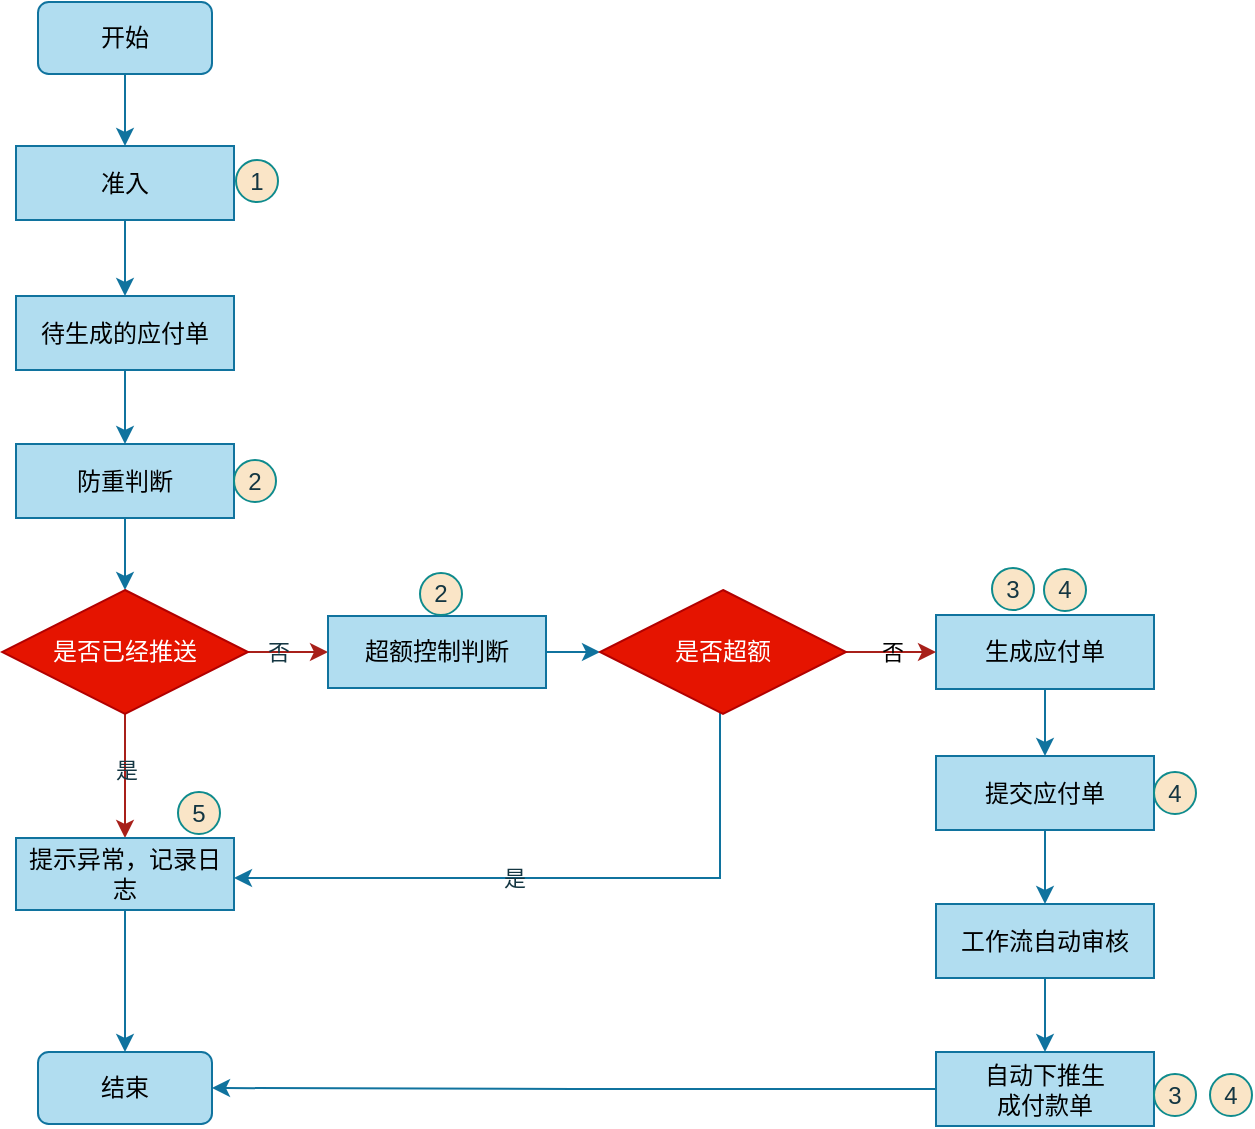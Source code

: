 <mxfile version="22.1.18" type="github">
  <diagram id="9G6DWGvrxe1A10mMCoee" name="Page-1">
    <mxGraphModel dx="2062" dy="614" grid="0" gridSize="10" guides="1" tooltips="1" connect="1" arrows="1" fold="1" page="1" pageScale="1" pageWidth="827" pageHeight="1169" math="0" shadow="0">
      <root>
        <mxCell id="0" />
        <mxCell id="1" parent="0" />
        <mxCell id="gOXKGh_SDQsF3oveUpiX-8" style="edgeStyle=orthogonalEdgeStyle;rounded=0;orthogonalLoop=1;jettySize=auto;html=1;exitX=1;exitY=0.5;exitDx=0;exitDy=0;entryX=0;entryY=0.5;entryDx=0;entryDy=0;labelBackgroundColor=none;strokeColor=#A8201A;fontColor=default;" parent="1" edge="1">
          <mxGeometry relative="1" as="geometry">
            <mxPoint x="-450" y="228.75" as="sourcePoint" />
          </mxGeometry>
        </mxCell>
        <mxCell id="TIh18Ig3ZEAY5ij2EUl5-6" style="edgeStyle=orthogonalEdgeStyle;rounded=0;orthogonalLoop=1;jettySize=auto;html=1;labelBackgroundColor=none;strokeColor=#10739e;fontColor=default;fillColor=#b1ddf0;" edge="1" parent="1" source="TIh18Ig3ZEAY5ij2EUl5-1" target="TIh18Ig3ZEAY5ij2EUl5-2">
          <mxGeometry relative="1" as="geometry" />
        </mxCell>
        <mxCell id="TIh18Ig3ZEAY5ij2EUl5-1" value="开始" style="rounded=1;whiteSpace=wrap;html=1;labelBackgroundColor=none;fillColor=#b1ddf0;strokeColor=#10739e;" vertex="1" parent="1">
          <mxGeometry x="-649" y="127" width="87" height="36" as="geometry" />
        </mxCell>
        <mxCell id="TIh18Ig3ZEAY5ij2EUl5-8" style="edgeStyle=orthogonalEdgeStyle;rounded=0;orthogonalLoop=1;jettySize=auto;html=1;labelBackgroundColor=none;strokeColor=#10739e;fontColor=default;fillColor=#b1ddf0;" edge="1" parent="1" source="TIh18Ig3ZEAY5ij2EUl5-2" target="TIh18Ig3ZEAY5ij2EUl5-7">
          <mxGeometry relative="1" as="geometry" />
        </mxCell>
        <mxCell id="TIh18Ig3ZEAY5ij2EUl5-2" value="准入" style="rounded=0;whiteSpace=wrap;html=1;labelBackgroundColor=none;fillColor=#b1ddf0;strokeColor=#10739e;" vertex="1" parent="1">
          <mxGeometry x="-660" y="199" width="109" height="37" as="geometry" />
        </mxCell>
        <mxCell id="TIh18Ig3ZEAY5ij2EUl5-41" style="edgeStyle=orthogonalEdgeStyle;rounded=0;orthogonalLoop=1;jettySize=auto;html=1;entryX=0.5;entryY=0;entryDx=0;entryDy=0;labelBackgroundColor=none;strokeColor=#10739e;fontColor=default;fillColor=#b1ddf0;" edge="1" parent="1" source="TIh18Ig3ZEAY5ij2EUl5-7" target="TIh18Ig3ZEAY5ij2EUl5-13">
          <mxGeometry relative="1" as="geometry" />
        </mxCell>
        <mxCell id="TIh18Ig3ZEAY5ij2EUl5-7" value="待生成的应付单" style="rounded=0;whiteSpace=wrap;html=1;labelBackgroundColor=none;fillColor=#b1ddf0;strokeColor=#10739e;" vertex="1" parent="1">
          <mxGeometry x="-660" y="274" width="109" height="37" as="geometry" />
        </mxCell>
        <mxCell id="TIh18Ig3ZEAY5ij2EUl5-15" style="edgeStyle=orthogonalEdgeStyle;rounded=0;orthogonalLoop=1;jettySize=auto;html=1;labelBackgroundColor=none;strokeColor=#10739e;fontColor=default;fillColor=#b1ddf0;" edge="1" parent="1" source="TIh18Ig3ZEAY5ij2EUl5-13" target="TIh18Ig3ZEAY5ij2EUl5-14">
          <mxGeometry relative="1" as="geometry" />
        </mxCell>
        <mxCell id="TIh18Ig3ZEAY5ij2EUl5-13" value="防重判断" style="rounded=0;whiteSpace=wrap;html=1;labelBackgroundColor=none;fillColor=#b1ddf0;strokeColor=#10739e;" vertex="1" parent="1">
          <mxGeometry x="-660" y="348" width="109" height="37" as="geometry" />
        </mxCell>
        <mxCell id="TIh18Ig3ZEAY5ij2EUl5-24" style="edgeStyle=orthogonalEdgeStyle;rounded=0;orthogonalLoop=1;jettySize=auto;html=1;labelBackgroundColor=none;strokeColor=#A8201A;fontColor=default;" edge="1" parent="1" source="TIh18Ig3ZEAY5ij2EUl5-14" target="TIh18Ig3ZEAY5ij2EUl5-25">
          <mxGeometry relative="1" as="geometry">
            <mxPoint x="-605.5" y="510" as="targetPoint" />
          </mxGeometry>
        </mxCell>
        <mxCell id="TIh18Ig3ZEAY5ij2EUl5-45" value="是" style="edgeLabel;html=1;align=center;verticalAlign=middle;resizable=0;points=[];labelBackgroundColor=none;fontColor=#143642;" vertex="1" connectable="0" parent="TIh18Ig3ZEAY5ij2EUl5-24">
          <mxGeometry x="-0.148" y="4" relative="1" as="geometry">
            <mxPoint x="-4" y="1" as="offset" />
          </mxGeometry>
        </mxCell>
        <mxCell id="TIh18Ig3ZEAY5ij2EUl5-59" style="edgeStyle=orthogonalEdgeStyle;rounded=0;orthogonalLoop=1;jettySize=auto;html=1;entryX=0;entryY=0.5;entryDx=0;entryDy=0;labelBackgroundColor=none;strokeColor=#A8201A;fontColor=default;" edge="1" parent="1" source="TIh18Ig3ZEAY5ij2EUl5-14" target="TIh18Ig3ZEAY5ij2EUl5-48">
          <mxGeometry relative="1" as="geometry" />
        </mxCell>
        <mxCell id="TIh18Ig3ZEAY5ij2EUl5-60" value="否" style="edgeLabel;html=1;align=center;verticalAlign=middle;resizable=0;points=[];labelBackgroundColor=none;fontColor=#143642;" vertex="1" connectable="0" parent="TIh18Ig3ZEAY5ij2EUl5-59">
          <mxGeometry x="-0.34" y="-3" relative="1" as="geometry">
            <mxPoint x="2" y="-3" as="offset" />
          </mxGeometry>
        </mxCell>
        <mxCell id="TIh18Ig3ZEAY5ij2EUl5-14" value="是否已经推送" style="rhombus;whiteSpace=wrap;html=1;labelBackgroundColor=none;fillColor=#e51400;strokeColor=#B20000;fontColor=#ffffff;" vertex="1" parent="1">
          <mxGeometry x="-667" y="421" width="123" height="62" as="geometry" />
        </mxCell>
        <mxCell id="TIh18Ig3ZEAY5ij2EUl5-33" style="edgeStyle=orthogonalEdgeStyle;rounded=0;orthogonalLoop=1;jettySize=auto;html=1;labelBackgroundColor=none;strokeColor=#10739e;fontColor=default;fillColor=#b1ddf0;" edge="1" parent="1" source="TIh18Ig3ZEAY5ij2EUl5-18" target="TIh18Ig3ZEAY5ij2EUl5-32">
          <mxGeometry relative="1" as="geometry" />
        </mxCell>
        <mxCell id="TIh18Ig3ZEAY5ij2EUl5-18" value="生成应付单" style="rounded=0;whiteSpace=wrap;html=1;labelBackgroundColor=none;fillColor=#b1ddf0;strokeColor=#10739e;" vertex="1" parent="1">
          <mxGeometry x="-200" y="433.5" width="109" height="37" as="geometry" />
        </mxCell>
        <mxCell id="TIh18Ig3ZEAY5ij2EUl5-27" style="edgeStyle=orthogonalEdgeStyle;rounded=0;orthogonalLoop=1;jettySize=auto;html=1;entryX=0.5;entryY=0;entryDx=0;entryDy=0;labelBackgroundColor=none;strokeColor=#10739e;fontColor=default;fillColor=#b1ddf0;" edge="1" parent="1" source="TIh18Ig3ZEAY5ij2EUl5-25" target="TIh18Ig3ZEAY5ij2EUl5-31">
          <mxGeometry relative="1" as="geometry">
            <mxPoint x="-605.5" y="594" as="targetPoint" />
          </mxGeometry>
        </mxCell>
        <mxCell id="TIh18Ig3ZEAY5ij2EUl5-25" value="提示异常，记录日志" style="rounded=0;whiteSpace=wrap;html=1;labelBackgroundColor=none;fillColor=#b1ddf0;strokeColor=#10739e;" vertex="1" parent="1">
          <mxGeometry x="-660" y="545" width="109" height="36" as="geometry" />
        </mxCell>
        <mxCell id="TIh18Ig3ZEAY5ij2EUl5-31" value="结束" style="rounded=1;whiteSpace=wrap;html=1;labelBackgroundColor=none;fillColor=#b1ddf0;strokeColor=#10739e;" vertex="1" parent="1">
          <mxGeometry x="-649" y="652" width="87" height="36" as="geometry" />
        </mxCell>
        <mxCell id="TIh18Ig3ZEAY5ij2EUl5-35" style="edgeStyle=orthogonalEdgeStyle;rounded=0;orthogonalLoop=1;jettySize=auto;html=1;labelBackgroundColor=none;strokeColor=#10739e;fontColor=default;fillColor=#b1ddf0;" edge="1" parent="1" source="TIh18Ig3ZEAY5ij2EUl5-32" target="TIh18Ig3ZEAY5ij2EUl5-34">
          <mxGeometry relative="1" as="geometry" />
        </mxCell>
        <mxCell id="TIh18Ig3ZEAY5ij2EUl5-32" value="提交应付单" style="rounded=0;whiteSpace=wrap;html=1;labelBackgroundColor=none;fillColor=#b1ddf0;strokeColor=#10739e;" vertex="1" parent="1">
          <mxGeometry x="-200" y="504" width="109" height="37" as="geometry" />
        </mxCell>
        <mxCell id="TIh18Ig3ZEAY5ij2EUl5-37" style="edgeStyle=orthogonalEdgeStyle;rounded=0;orthogonalLoop=1;jettySize=auto;html=1;entryX=0.5;entryY=0;entryDx=0;entryDy=0;labelBackgroundColor=none;strokeColor=#10739e;fontColor=default;fillColor=#b1ddf0;" edge="1" parent="1" source="TIh18Ig3ZEAY5ij2EUl5-34" target="TIh18Ig3ZEAY5ij2EUl5-36">
          <mxGeometry relative="1" as="geometry" />
        </mxCell>
        <mxCell id="TIh18Ig3ZEAY5ij2EUl5-34" value="工作流自动审核" style="rounded=0;whiteSpace=wrap;html=1;labelBackgroundColor=none;fillColor=#b1ddf0;strokeColor=#10739e;" vertex="1" parent="1">
          <mxGeometry x="-200" y="578" width="109" height="37" as="geometry" />
        </mxCell>
        <mxCell id="TIh18Ig3ZEAY5ij2EUl5-44" style="edgeStyle=orthogonalEdgeStyle;rounded=0;orthogonalLoop=1;jettySize=auto;html=1;entryX=1;entryY=0.5;entryDx=0;entryDy=0;labelBackgroundColor=none;strokeColor=#10739e;fontColor=default;fillColor=#b1ddf0;" edge="1" parent="1" source="TIh18Ig3ZEAY5ij2EUl5-36" target="TIh18Ig3ZEAY5ij2EUl5-31">
          <mxGeometry relative="1" as="geometry" />
        </mxCell>
        <mxCell id="TIh18Ig3ZEAY5ij2EUl5-36" value="自动下推生&lt;br&gt;成付款单" style="rounded=0;whiteSpace=wrap;html=1;labelBackgroundColor=none;fillColor=#b1ddf0;strokeColor=#10739e;" vertex="1" parent="1">
          <mxGeometry x="-200" y="652" width="109" height="37" as="geometry" />
        </mxCell>
        <mxCell id="TIh18Ig3ZEAY5ij2EUl5-56" style="edgeStyle=orthogonalEdgeStyle;rounded=0;orthogonalLoop=1;jettySize=auto;html=1;labelBackgroundColor=none;strokeColor=#10739e;fontColor=default;fillColor=#b1ddf0;" edge="1" parent="1" source="TIh18Ig3ZEAY5ij2EUl5-48" target="TIh18Ig3ZEAY5ij2EUl5-49">
          <mxGeometry relative="1" as="geometry" />
        </mxCell>
        <mxCell id="TIh18Ig3ZEAY5ij2EUl5-48" value="超额控制判断" style="rounded=0;whiteSpace=wrap;html=1;labelBackgroundColor=none;fillColor=#b1ddf0;strokeColor=#10739e;" vertex="1" parent="1">
          <mxGeometry x="-504" y="434" width="109" height="36" as="geometry" />
        </mxCell>
        <mxCell id="TIh18Ig3ZEAY5ij2EUl5-51" style="edgeStyle=orthogonalEdgeStyle;rounded=0;orthogonalLoop=1;jettySize=auto;html=1;entryX=1;entryY=0.75;entryDx=0;entryDy=0;labelBackgroundColor=none;strokeColor=#10739e;fontColor=default;fillColor=#b1ddf0;" edge="1" parent="1">
          <mxGeometry relative="1" as="geometry">
            <mxPoint x="-308" y="474.236" as="sourcePoint" />
            <mxPoint x="-551" y="565" as="targetPoint" />
            <Array as="points">
              <mxPoint x="-308" y="565" />
            </Array>
          </mxGeometry>
        </mxCell>
        <mxCell id="TIh18Ig3ZEAY5ij2EUl5-52" value="是" style="edgeLabel;html=1;align=center;verticalAlign=middle;resizable=0;points=[];labelBackgroundColor=none;fontColor=#143642;" vertex="1" connectable="0" parent="TIh18Ig3ZEAY5ij2EUl5-51">
          <mxGeometry x="0.166" relative="1" as="geometry">
            <mxPoint as="offset" />
          </mxGeometry>
        </mxCell>
        <mxCell id="TIh18Ig3ZEAY5ij2EUl5-53" value="否" style="edgeStyle=orthogonalEdgeStyle;rounded=0;orthogonalLoop=1;jettySize=auto;html=1;entryX=0;entryY=0.5;entryDx=0;entryDy=0;labelBackgroundColor=none;strokeColor=#A8201A;fontColor=default;" edge="1" parent="1" source="TIh18Ig3ZEAY5ij2EUl5-49" target="TIh18Ig3ZEAY5ij2EUl5-18">
          <mxGeometry relative="1" as="geometry" />
        </mxCell>
        <mxCell id="TIh18Ig3ZEAY5ij2EUl5-49" value="是否超额" style="rhombus;whiteSpace=wrap;html=1;labelBackgroundColor=none;fillColor=#e51400;strokeColor=#B20000;fontColor=#ffffff;" vertex="1" parent="1">
          <mxGeometry x="-368" y="421" width="123" height="62" as="geometry" />
        </mxCell>
        <mxCell id="TIh18Ig3ZEAY5ij2EUl5-61" value="1" style="ellipse;whiteSpace=wrap;html=1;aspect=fixed;fillColor=#FAE5C7;fontColor=#143642;strokeColor=#0F8B8D;labelBackgroundColor=none;" vertex="1" parent="1">
          <mxGeometry x="-550" y="206" width="21" height="21" as="geometry" />
        </mxCell>
        <mxCell id="TIh18Ig3ZEAY5ij2EUl5-66" value="2" style="ellipse;whiteSpace=wrap;html=1;aspect=fixed;fillColor=#FAE5C7;fontColor=#143642;strokeColor=#0F8B8D;labelBackgroundColor=none;" vertex="1" parent="1">
          <mxGeometry x="-458" y="412.5" width="21" height="21" as="geometry" />
        </mxCell>
        <mxCell id="TIh18Ig3ZEAY5ij2EUl5-67" value="2" style="ellipse;whiteSpace=wrap;html=1;aspect=fixed;fillColor=#FAE5C7;fontColor=#143642;strokeColor=#0F8B8D;labelBackgroundColor=none;" vertex="1" parent="1">
          <mxGeometry x="-551" y="356" width="21" height="21" as="geometry" />
        </mxCell>
        <mxCell id="TIh18Ig3ZEAY5ij2EUl5-70" value="3" style="ellipse;whiteSpace=wrap;html=1;aspect=fixed;fillColor=#FAE5C7;fontColor=#143642;strokeColor=#0F8B8D;labelBackgroundColor=none;" vertex="1" parent="1">
          <mxGeometry x="-172" y="410" width="21" height="21" as="geometry" />
        </mxCell>
        <mxCell id="TIh18Ig3ZEAY5ij2EUl5-71" value="4" style="ellipse;whiteSpace=wrap;html=1;aspect=fixed;fillColor=#FAE5C7;fontColor=#143642;strokeColor=#0F8B8D;labelBackgroundColor=none;" vertex="1" parent="1">
          <mxGeometry x="-146" y="410.5" width="21" height="21" as="geometry" />
        </mxCell>
        <mxCell id="TIh18Ig3ZEAY5ij2EUl5-76" value="4" style="ellipse;whiteSpace=wrap;html=1;aspect=fixed;fillColor=#FAE5C7;fontColor=#143642;strokeColor=#0F8B8D;labelBackgroundColor=none;" vertex="1" parent="1">
          <mxGeometry x="-91" y="512" width="21" height="21" as="geometry" />
        </mxCell>
        <mxCell id="TIh18Ig3ZEAY5ij2EUl5-77" value="5" style="ellipse;whiteSpace=wrap;html=1;aspect=fixed;fillColor=#FAE5C7;fontColor=#143642;strokeColor=#0F8B8D;labelBackgroundColor=none;" vertex="1" parent="1">
          <mxGeometry x="-579" y="522" width="21" height="21" as="geometry" />
        </mxCell>
        <mxCell id="TIh18Ig3ZEAY5ij2EUl5-78" value="3" style="ellipse;whiteSpace=wrap;html=1;aspect=fixed;fillColor=#FAE5C7;fontColor=#143642;strokeColor=#0F8B8D;labelBackgroundColor=none;" vertex="1" parent="1">
          <mxGeometry x="-91" y="663" width="21" height="21" as="geometry" />
        </mxCell>
        <mxCell id="TIh18Ig3ZEAY5ij2EUl5-79" value="4" style="ellipse;whiteSpace=wrap;html=1;aspect=fixed;fillColor=#FAE5C7;fontColor=#143642;strokeColor=#0F8B8D;labelBackgroundColor=none;" vertex="1" parent="1">
          <mxGeometry x="-63" y="663" width="21" height="21" as="geometry" />
        </mxCell>
      </root>
    </mxGraphModel>
  </diagram>
</mxfile>
